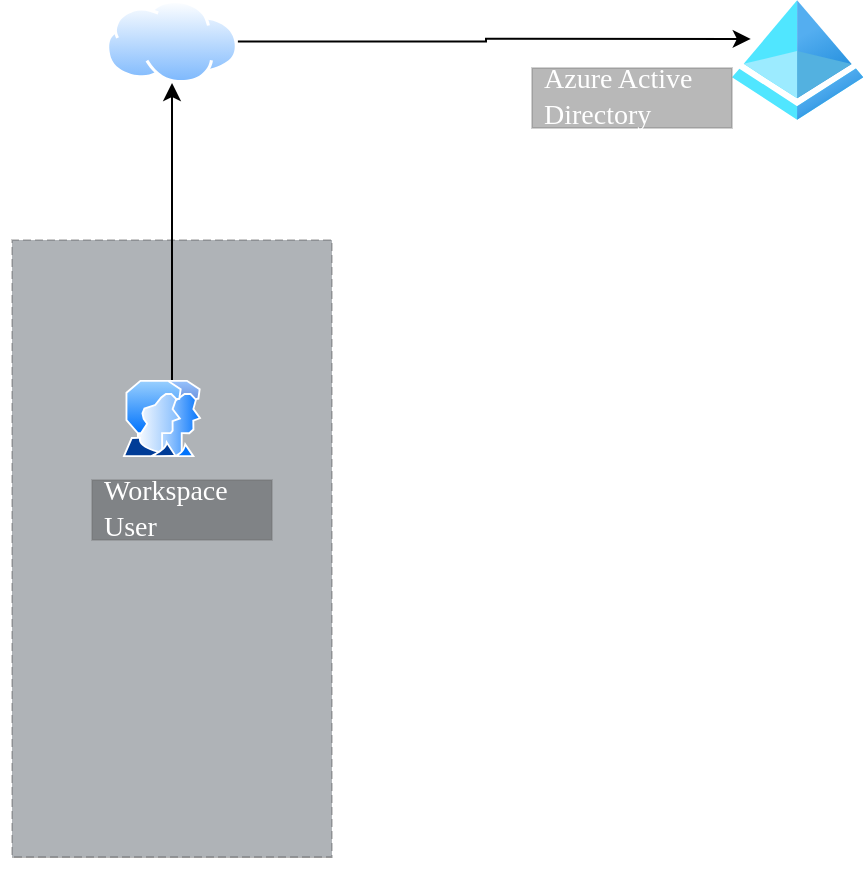 <mxfile version="24.0.7" type="github">
  <diagram name="Page-1" id="vvLUcb4F7CBcmmoqYdkL">
    <mxGraphModel dx="1644" dy="412" grid="0" gridSize="10" guides="1" tooltips="1" connect="1" arrows="1" fold="1" page="1" pageScale="1" pageWidth="850" pageHeight="1100" math="0" shadow="0">
      <root>
        <mxCell id="0" />
        <mxCell id="1" parent="0" />
        <mxCell id="Azb-vnJTkxKK5dYh7dRy-1" value="" style="image;aspect=fixed;perimeter=ellipsePerimeter;html=1;align=center;shadow=0;dashed=0;spacingTop=3;image=img/lib/active_directory/internet_cloud.svg;" vertex="1" parent="1">
          <mxGeometry x="-792.93" y="20" width="65.87" height="41.5" as="geometry" />
        </mxCell>
        <mxCell id="Azb-vnJTkxKK5dYh7dRy-5" value="" style="shape=table;startSize=0;container=1;collapsible=0;childLayout=tableLayout;fillColor=#BAD4F3;opacity=20;gradientColor=none;swimlaneFillColor=none;dashed=1;" vertex="1" parent="1">
          <mxGeometry x="-840" y="140" width="160" height="308.5" as="geometry" />
        </mxCell>
        <mxCell id="Azb-vnJTkxKK5dYh7dRy-6" value="" style="shape=tableRow;horizontal=0;startSize=0;swimlaneHead=0;swimlaneBody=0;strokeColor=inherit;top=0;left=0;bottom=0;right=0;collapsible=0;dropTarget=0;fillColor=none;points=[[0,0.5],[1,0.5]];portConstraint=eastwest;" vertex="1" parent="Azb-vnJTkxKK5dYh7dRy-5">
          <mxGeometry width="160" height="309" as="geometry" />
        </mxCell>
        <mxCell id="Azb-vnJTkxKK5dYh7dRy-7" value="" style="shape=partialRectangle;html=1;whiteSpace=wrap;connectable=0;strokeColor=default;overflow=hidden;fillColor=#141414;top=0;left=0;bottom=0;right=0;pointerEvents=1;dashed=1;strokeWidth=12;perimeterSpacing=6;opacity=30;" vertex="1" parent="Azb-vnJTkxKK5dYh7dRy-6">
          <mxGeometry width="160" height="309" as="geometry">
            <mxRectangle width="160" height="309" as="alternateBounds" />
          </mxGeometry>
        </mxCell>
        <mxCell id="Azb-vnJTkxKK5dYh7dRy-4" style="edgeStyle=orthogonalEdgeStyle;rounded=0;orthogonalLoop=1;jettySize=auto;html=1;entryX=0.5;entryY=1;entryDx=0;entryDy=0;" edge="1" parent="1" source="Azb-vnJTkxKK5dYh7dRy-2" target="Azb-vnJTkxKK5dYh7dRy-1">
          <mxGeometry relative="1" as="geometry">
            <Array as="points">
              <mxPoint x="-760" y="180" />
              <mxPoint x="-760" y="180" />
            </Array>
          </mxGeometry>
        </mxCell>
        <mxCell id="Azb-vnJTkxKK5dYh7dRy-2" value="" style="image;aspect=fixed;perimeter=ellipsePerimeter;html=1;align=center;shadow=0;dashed=0;spacingTop=3;image=img/lib/active_directory/user_accounts.svg;" vertex="1" parent="1">
          <mxGeometry x="-784.85" y="210" width="39.69" height="38.5" as="geometry" />
        </mxCell>
        <mxCell id="Azb-vnJTkxKK5dYh7dRy-8" value="&lt;font color=&quot;#ffffff&quot; face=&quot;Verdana&quot;&gt;Workspace User&lt;/font&gt;" style="strokeWidth=1;shadow=0;dashed=0;align=center;html=1;shape=mxgraph.mockup.text.textBox;fontColor=#666666;align=left;fontSize=14;spacingLeft=4;spacingTop=-3;whiteSpace=wrap;strokeColor=#666666;mainText=;fillColor=#141414;opacity=30;" vertex="1" parent="1">
          <mxGeometry x="-800" y="260" width="90" height="30" as="geometry" />
        </mxCell>
        <mxCell id="Azb-vnJTkxKK5dYh7dRy-9" value="" style="image;aspect=fixed;html=1;points=[];align=center;fontSize=12;image=img/lib/azure2/identity/Azure_Active_Directory.svg;" vertex="1" parent="1">
          <mxGeometry x="-480" y="20" width="65.63" height="60" as="geometry" />
        </mxCell>
        <mxCell id="Azb-vnJTkxKK5dYh7dRy-10" style="edgeStyle=orthogonalEdgeStyle;rounded=0;orthogonalLoop=1;jettySize=auto;html=1;entryX=0.143;entryY=0.324;entryDx=0;entryDy=0;entryPerimeter=0;" edge="1" parent="1" source="Azb-vnJTkxKK5dYh7dRy-1" target="Azb-vnJTkxKK5dYh7dRy-9">
          <mxGeometry relative="1" as="geometry">
            <Array as="points">
              <mxPoint x="-603" y="41" />
              <mxPoint x="-603" y="39" />
            </Array>
          </mxGeometry>
        </mxCell>
        <mxCell id="Azb-vnJTkxKK5dYh7dRy-11" value="&lt;font color=&quot;#ffffff&quot; face=&quot;Verdana&quot;&gt;Azure Active Directory&lt;/font&gt;" style="strokeWidth=1;shadow=0;dashed=0;align=center;html=1;shape=mxgraph.mockup.text.textBox;fontColor=#666666;align=left;fontSize=14;spacingLeft=4;spacingTop=-3;whiteSpace=wrap;strokeColor=#666666;mainText=;fillColor=#141414;opacity=30;" vertex="1" parent="1">
          <mxGeometry x="-580" y="54" width="100" height="30" as="geometry" />
        </mxCell>
      </root>
    </mxGraphModel>
  </diagram>
</mxfile>

